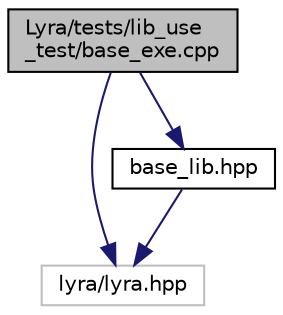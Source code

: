 digraph "Lyra/tests/lib_use_test/base_exe.cpp"
{
 // INTERACTIVE_SVG=YES
 // LATEX_PDF_SIZE
  edge [fontname="Helvetica",fontsize="10",labelfontname="Helvetica",labelfontsize="10"];
  node [fontname="Helvetica",fontsize="10",shape=record];
  Node1 [label="Lyra/tests/lib_use\l_test/base_exe.cpp",height=0.2,width=0.4,color="black", fillcolor="grey75", style="filled", fontcolor="black",tooltip=" "];
  Node1 -> Node2 [color="midnightblue",fontsize="10",style="solid",fontname="Helvetica"];
  Node2 [label="lyra/lyra.hpp",height=0.2,width=0.4,color="grey75", fillcolor="white", style="filled",tooltip=" "];
  Node1 -> Node3 [color="midnightblue",fontsize="10",style="solid",fontname="Helvetica"];
  Node3 [label="base_lib.hpp",height=0.2,width=0.4,color="black", fillcolor="white", style="filled",URL="$base__lib_8hpp.html",tooltip=" "];
  Node3 -> Node2 [color="midnightblue",fontsize="10",style="solid",fontname="Helvetica"];
}
